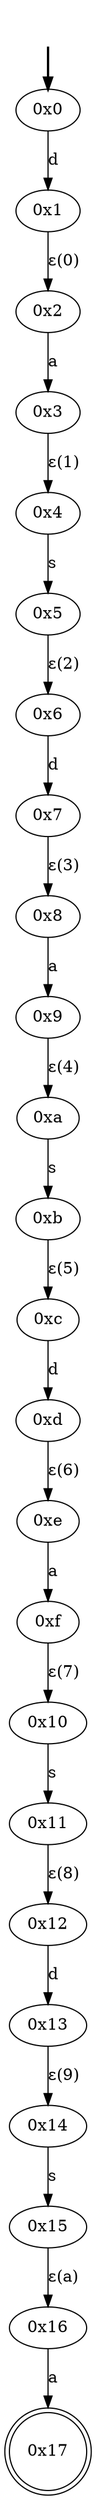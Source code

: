 digraph {
	fake [style=invisible]
	"0x0" [root=true]
	"0x1"
	"0x2"
	"0x3"
	"0x4"
	"0x5"
	"0x6"
	"0x7"
	"0x8"
	"0x9"
	"0xa"
	"0xb"
	"0xc"
	"0xd"
	"0xe"
	"0xf"
	"0x10"
	"0x11"
	"0x12"
	"0x13"
	"0x14"
	"0x15"
	"0x16"
	"0x17" [shape=doublecircle]
	fake -> "0x0" [style=bold]
	"0x0" -> "0x1" [label=d]
	"0x2" -> "0x3" [label=a]
	"0x1" -> "0x2" [label="ε(0)"]
	"0x4" -> "0x5" [label=s]
	"0x3" -> "0x4" [label="ε(1)"]
	"0x6" -> "0x7" [label=d]
	"0x5" -> "0x6" [label="ε(2)"]
	"0x8" -> "0x9" [label=a]
	"0x7" -> "0x8" [label="ε(3)"]
	"0xa" -> "0xb" [label=s]
	"0x9" -> "0xa" [label="ε(4)"]
	"0xc" -> "0xd" [label=d]
	"0xb" -> "0xc" [label="ε(5)"]
	"0xe" -> "0xf" [label=a]
	"0xd" -> "0xe" [label="ε(6)"]
	"0x10" -> "0x11" [label=s]
	"0xf" -> "0x10" [label="ε(7)"]
	"0x12" -> "0x13" [label=d]
	"0x11" -> "0x12" [label="ε(8)"]
	"0x14" -> "0x15" [label=s]
	"0x13" -> "0x14" [label="ε(9)"]
	"0x16" -> "0x17" [label=a]
	"0x15" -> "0x16" [label="ε(a)"]
}

